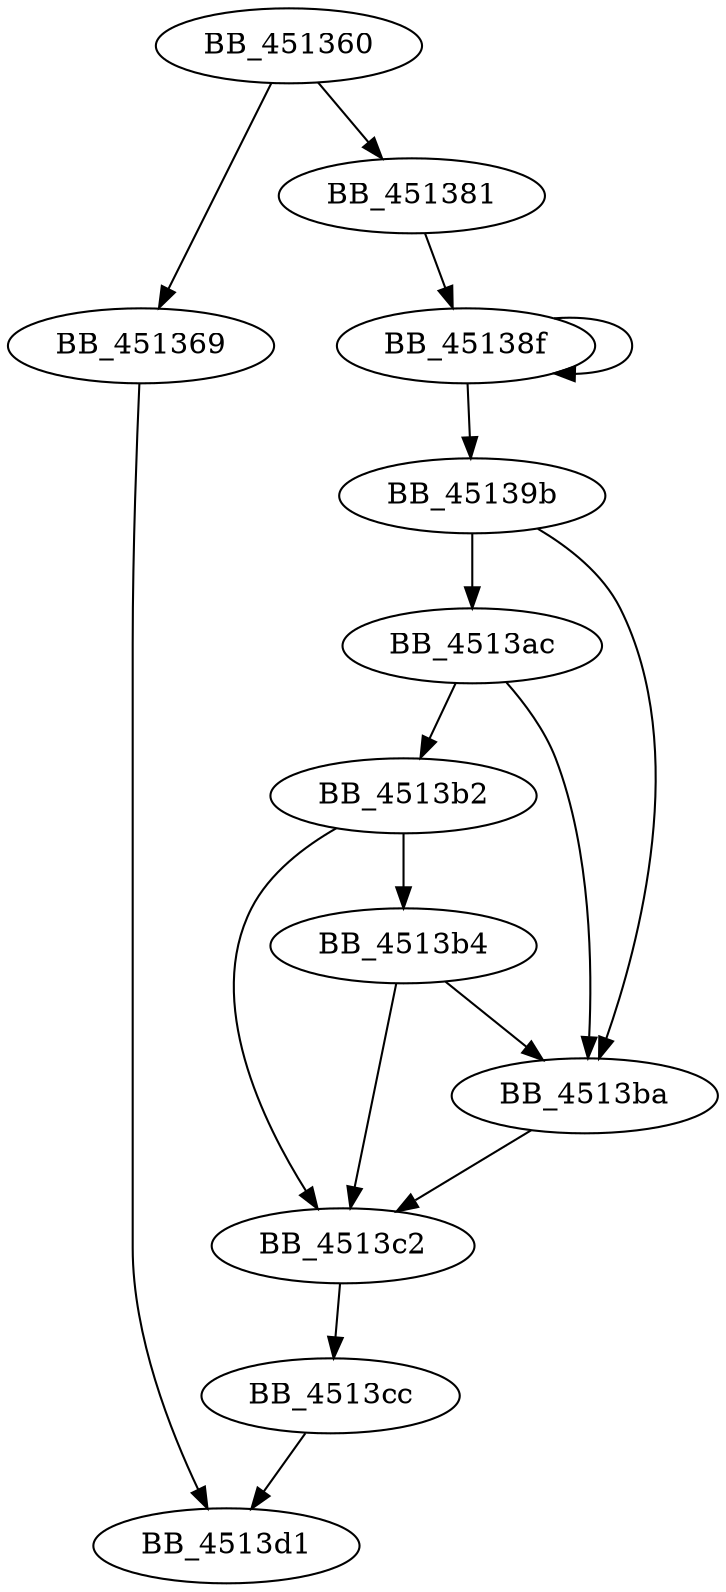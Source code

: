 DiGraph sub_451360{
BB_451360->BB_451369
BB_451360->BB_451381
BB_451369->BB_4513d1
BB_451381->BB_45138f
BB_45138f->BB_45138f
BB_45138f->BB_45139b
BB_45139b->BB_4513ac
BB_45139b->BB_4513ba
BB_4513ac->BB_4513b2
BB_4513ac->BB_4513ba
BB_4513b2->BB_4513b4
BB_4513b2->BB_4513c2
BB_4513b4->BB_4513ba
BB_4513b4->BB_4513c2
BB_4513ba->BB_4513c2
BB_4513c2->BB_4513cc
BB_4513cc->BB_4513d1
}
